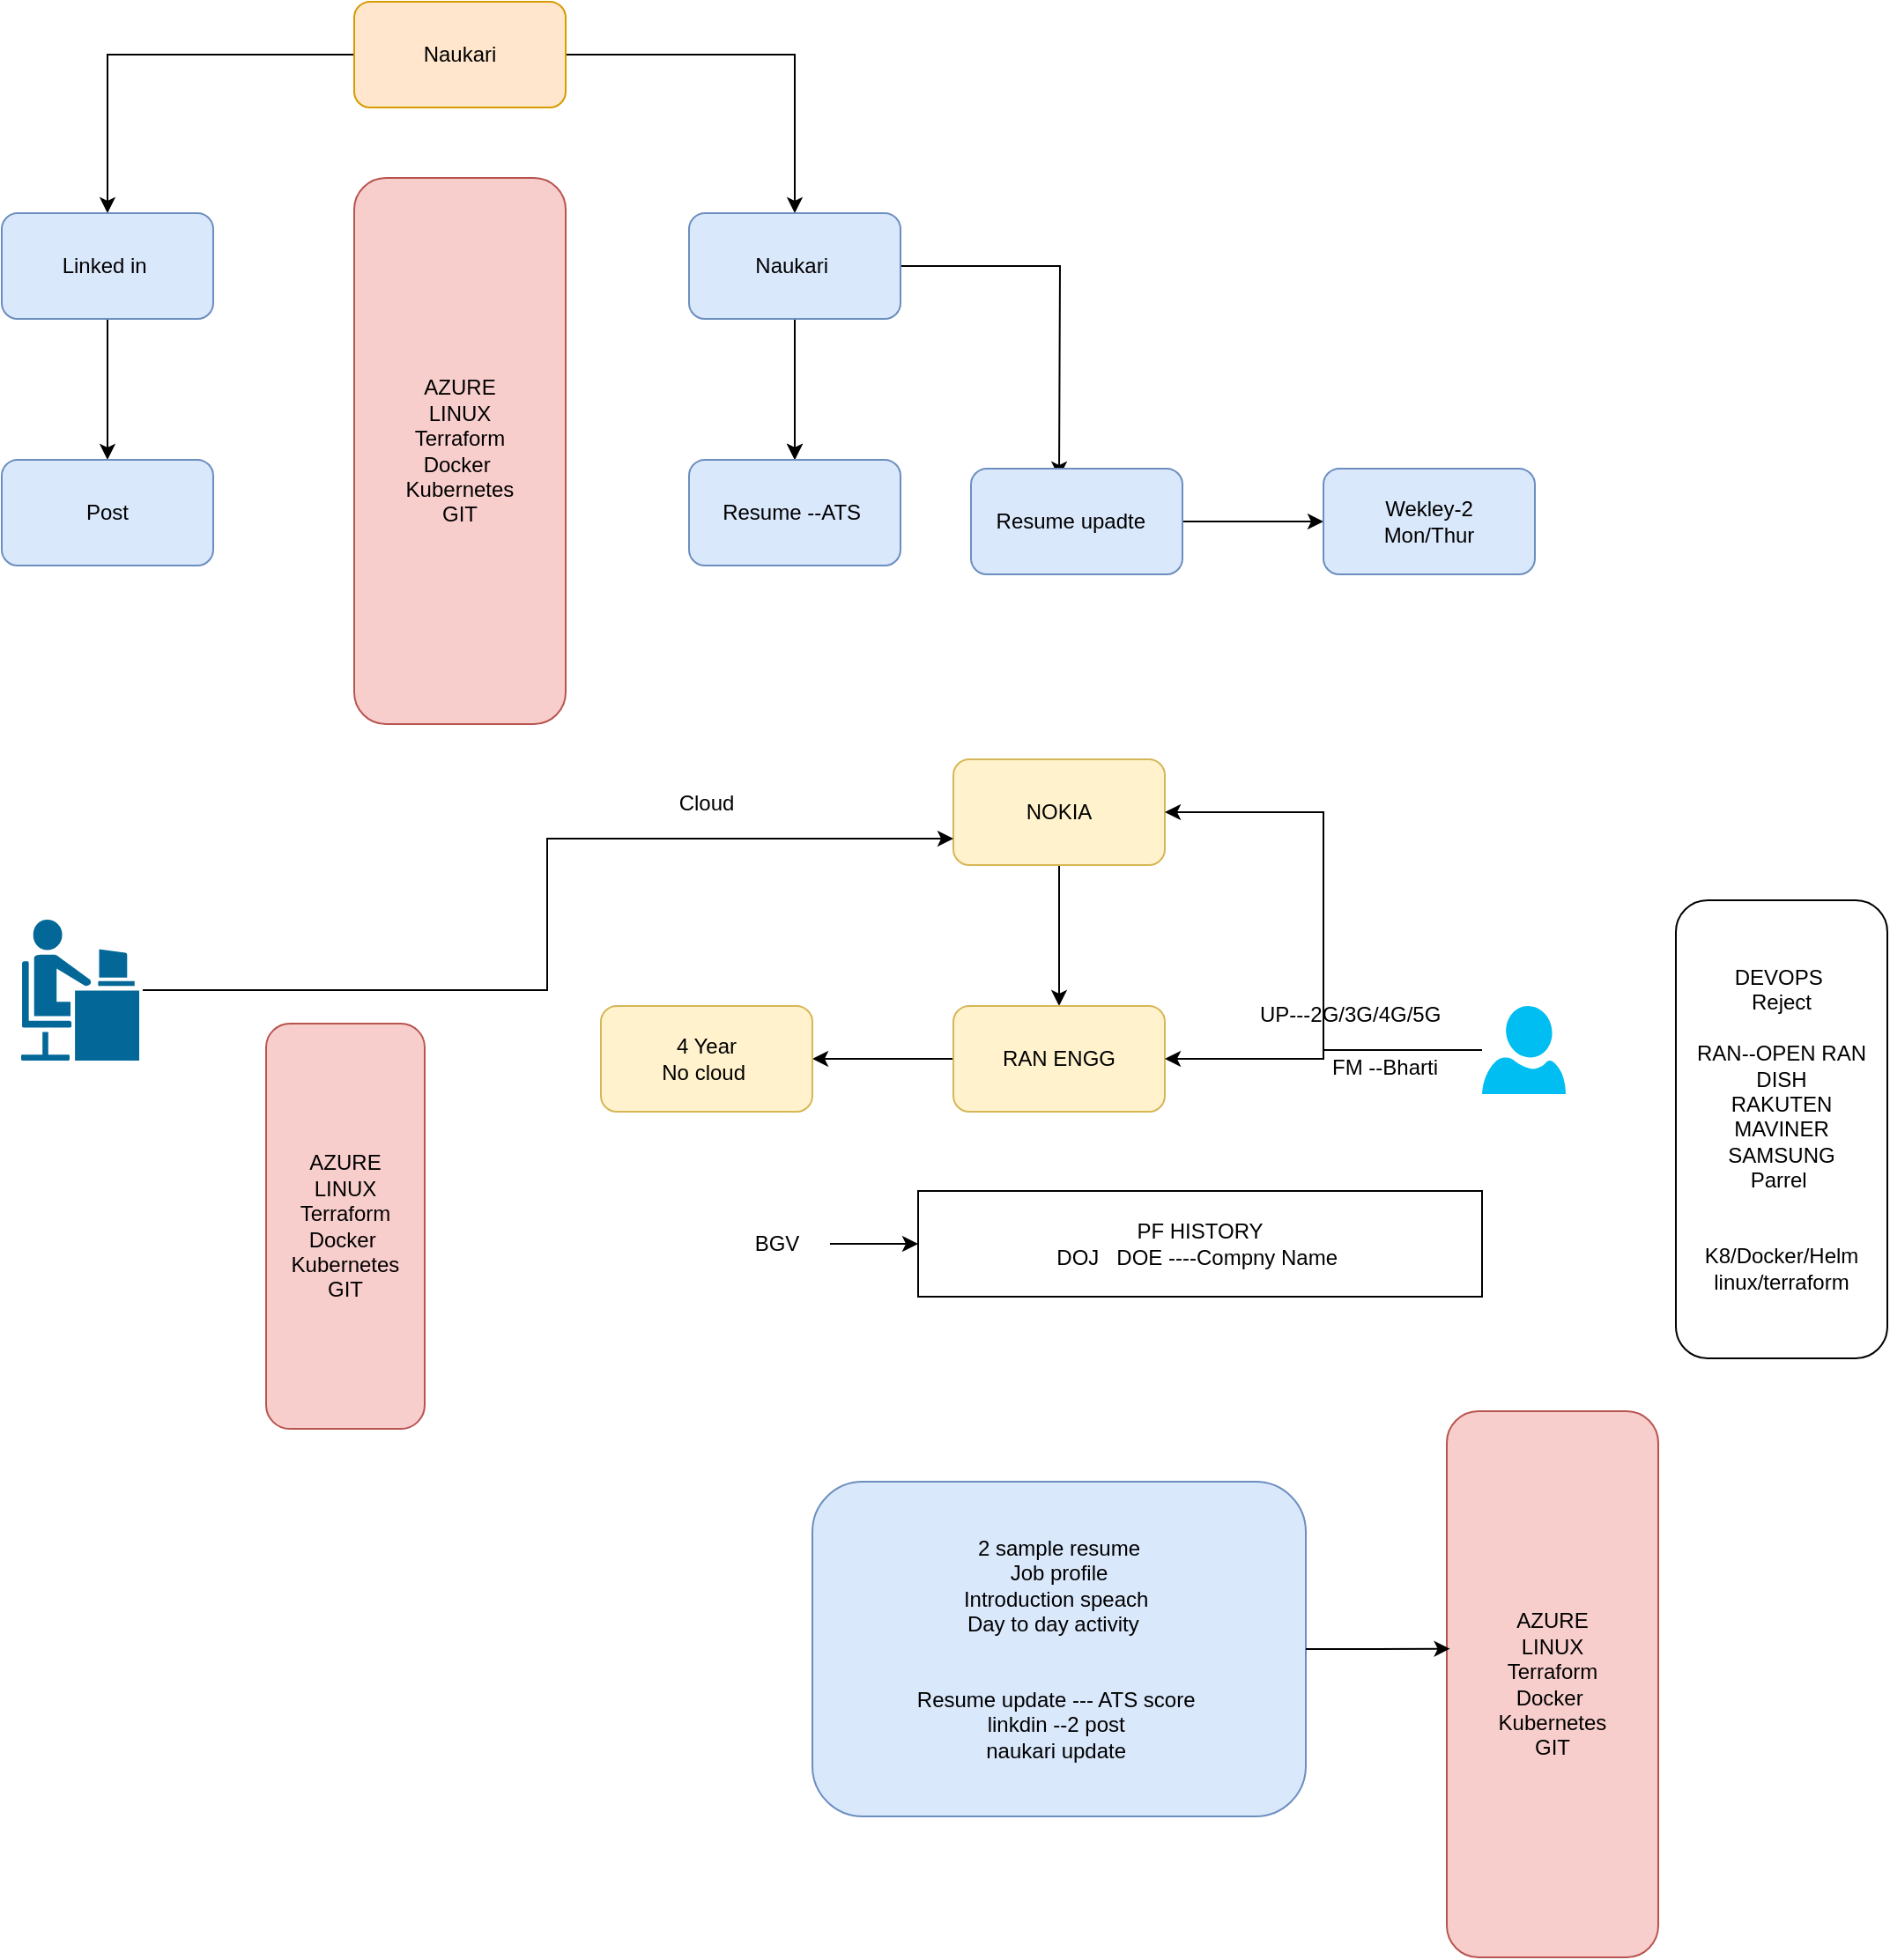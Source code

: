 <mxfile version="27.0.9">
  <diagram name="Page-1" id="Fk9VQKCx6c6nZOqAdDsN">
    <mxGraphModel dx="1181" dy="481" grid="1" gridSize="10" guides="1" tooltips="1" connect="1" arrows="1" fold="1" page="1" pageScale="1" pageWidth="827" pageHeight="1169" math="0" shadow="0">
      <root>
        <mxCell id="0" />
        <mxCell id="1" parent="0" />
        <mxCell id="HCm5GmcoyhivwdEvsCLB-3" value="" style="edgeStyle=orthogonalEdgeStyle;rounded=0;orthogonalLoop=1;jettySize=auto;html=1;" edge="1" parent="1" source="HCm5GmcoyhivwdEvsCLB-1" target="HCm5GmcoyhivwdEvsCLB-2">
          <mxGeometry relative="1" as="geometry" />
        </mxCell>
        <mxCell id="HCm5GmcoyhivwdEvsCLB-5" value="" style="edgeStyle=orthogonalEdgeStyle;rounded=0;orthogonalLoop=1;jettySize=auto;html=1;" edge="1" parent="1" source="HCm5GmcoyhivwdEvsCLB-1" target="HCm5GmcoyhivwdEvsCLB-4">
          <mxGeometry relative="1" as="geometry" />
        </mxCell>
        <mxCell id="HCm5GmcoyhivwdEvsCLB-1" value="Naukari" style="rounded=1;whiteSpace=wrap;html=1;fillColor=#ffe6cc;strokeColor=#d79b00;" vertex="1" parent="1">
          <mxGeometry x="340" y="290" width="120" height="60" as="geometry" />
        </mxCell>
        <mxCell id="HCm5GmcoyhivwdEvsCLB-9" value="" style="edgeStyle=orthogonalEdgeStyle;rounded=0;orthogonalLoop=1;jettySize=auto;html=1;" edge="1" parent="1" source="HCm5GmcoyhivwdEvsCLB-2" target="HCm5GmcoyhivwdEvsCLB-8">
          <mxGeometry relative="1" as="geometry" />
        </mxCell>
        <mxCell id="HCm5GmcoyhivwdEvsCLB-2" value="Linked in&amp;nbsp;" style="whiteSpace=wrap;html=1;rounded=1;fillColor=#dae8fc;strokeColor=#6c8ebf;" vertex="1" parent="1">
          <mxGeometry x="140" y="410" width="120" height="60" as="geometry" />
        </mxCell>
        <mxCell id="HCm5GmcoyhivwdEvsCLB-7" value="" style="edgeStyle=orthogonalEdgeStyle;rounded=0;orthogonalLoop=1;jettySize=auto;html=1;" edge="1" parent="1" source="HCm5GmcoyhivwdEvsCLB-4" target="HCm5GmcoyhivwdEvsCLB-6">
          <mxGeometry relative="1" as="geometry" />
        </mxCell>
        <mxCell id="HCm5GmcoyhivwdEvsCLB-10" value="" style="edgeStyle=orthogonalEdgeStyle;rounded=0;orthogonalLoop=1;jettySize=auto;html=1;" edge="1" parent="1" source="HCm5GmcoyhivwdEvsCLB-4" target="HCm5GmcoyhivwdEvsCLB-6">
          <mxGeometry relative="1" as="geometry" />
        </mxCell>
        <mxCell id="HCm5GmcoyhivwdEvsCLB-11" style="edgeStyle=orthogonalEdgeStyle;rounded=0;orthogonalLoop=1;jettySize=auto;html=1;" edge="1" parent="1" source="HCm5GmcoyhivwdEvsCLB-4">
          <mxGeometry relative="1" as="geometry">
            <mxPoint x="740" y="560" as="targetPoint" />
          </mxGeometry>
        </mxCell>
        <mxCell id="HCm5GmcoyhivwdEvsCLB-4" value="Naukari&amp;nbsp;" style="whiteSpace=wrap;html=1;rounded=1;fillColor=#dae8fc;strokeColor=#6c8ebf;" vertex="1" parent="1">
          <mxGeometry x="530" y="410" width="120" height="60" as="geometry" />
        </mxCell>
        <mxCell id="HCm5GmcoyhivwdEvsCLB-6" value="Resume --ATS&amp;nbsp;" style="whiteSpace=wrap;html=1;fillColor=#dae8fc;strokeColor=#6c8ebf;rounded=1;" vertex="1" parent="1">
          <mxGeometry x="530" y="550" width="120" height="60" as="geometry" />
        </mxCell>
        <mxCell id="HCm5GmcoyhivwdEvsCLB-8" value="Post" style="whiteSpace=wrap;html=1;fillColor=#dae8fc;strokeColor=#6c8ebf;rounded=1;" vertex="1" parent="1">
          <mxGeometry x="140" y="550" width="120" height="60" as="geometry" />
        </mxCell>
        <mxCell id="HCm5GmcoyhivwdEvsCLB-14" value="" style="edgeStyle=orthogonalEdgeStyle;rounded=0;orthogonalLoop=1;jettySize=auto;html=1;" edge="1" parent="1" source="HCm5GmcoyhivwdEvsCLB-12" target="HCm5GmcoyhivwdEvsCLB-13">
          <mxGeometry relative="1" as="geometry" />
        </mxCell>
        <mxCell id="HCm5GmcoyhivwdEvsCLB-12" value="Resume upadte&amp;nbsp;&amp;nbsp;" style="whiteSpace=wrap;html=1;fillColor=#dae8fc;strokeColor=#6c8ebf;rounded=1;" vertex="1" parent="1">
          <mxGeometry x="690" y="555" width="120" height="60" as="geometry" />
        </mxCell>
        <mxCell id="HCm5GmcoyhivwdEvsCLB-13" value="Wekley-2&lt;div&gt;Mon/Thur&lt;/div&gt;" style="whiteSpace=wrap;html=1;fillColor=#dae8fc;strokeColor=#6c8ebf;rounded=1;" vertex="1" parent="1">
          <mxGeometry x="890" y="555" width="120" height="60" as="geometry" />
        </mxCell>
        <mxCell id="HCm5GmcoyhivwdEvsCLB-15" value="AZURE&lt;div&gt;LINUX&lt;/div&gt;&lt;div&gt;Terraform&lt;br&gt;Docker&amp;nbsp;&lt;br&gt;Kubernetes&lt;/div&gt;&lt;div&gt;GIT&lt;/div&gt;" style="rounded=1;whiteSpace=wrap;html=1;fillColor=#f8cecc;strokeColor=#b85450;" vertex="1" parent="1">
          <mxGeometry x="340" y="390" width="120" height="310" as="geometry" />
        </mxCell>
        <mxCell id="HCm5GmcoyhivwdEvsCLB-18" value="" style="edgeStyle=orthogonalEdgeStyle;rounded=0;orthogonalLoop=1;jettySize=auto;html=1;" edge="1" parent="1" source="HCm5GmcoyhivwdEvsCLB-16" target="HCm5GmcoyhivwdEvsCLB-17">
          <mxGeometry relative="1" as="geometry" />
        </mxCell>
        <mxCell id="HCm5GmcoyhivwdEvsCLB-16" value="NOKIA" style="rounded=1;whiteSpace=wrap;html=1;fillColor=#fff2cc;strokeColor=#d6b656;" vertex="1" parent="1">
          <mxGeometry x="680" y="720" width="120" height="60" as="geometry" />
        </mxCell>
        <mxCell id="HCm5GmcoyhivwdEvsCLB-24" value="" style="edgeStyle=orthogonalEdgeStyle;rounded=0;orthogonalLoop=1;jettySize=auto;html=1;" edge="1" parent="1" source="HCm5GmcoyhivwdEvsCLB-17" target="HCm5GmcoyhivwdEvsCLB-23">
          <mxGeometry relative="1" as="geometry" />
        </mxCell>
        <mxCell id="HCm5GmcoyhivwdEvsCLB-17" value="RAN ENGG" style="whiteSpace=wrap;html=1;fillColor=#fff2cc;strokeColor=#d6b656;rounded=1;" vertex="1" parent="1">
          <mxGeometry x="680" y="860" width="120" height="60" as="geometry" />
        </mxCell>
        <mxCell id="HCm5GmcoyhivwdEvsCLB-20" style="edgeStyle=orthogonalEdgeStyle;rounded=0;orthogonalLoop=1;jettySize=auto;html=1;entryX=1;entryY=0.5;entryDx=0;entryDy=0;" edge="1" parent="1" source="HCm5GmcoyhivwdEvsCLB-19" target="HCm5GmcoyhivwdEvsCLB-17">
          <mxGeometry relative="1" as="geometry" />
        </mxCell>
        <mxCell id="HCm5GmcoyhivwdEvsCLB-29" style="edgeStyle=orthogonalEdgeStyle;rounded=0;orthogonalLoop=1;jettySize=auto;html=1;entryX=1;entryY=0.5;entryDx=0;entryDy=0;" edge="1" parent="1" source="HCm5GmcoyhivwdEvsCLB-19" target="HCm5GmcoyhivwdEvsCLB-16">
          <mxGeometry relative="1" as="geometry" />
        </mxCell>
        <mxCell id="HCm5GmcoyhivwdEvsCLB-19" value="" style="verticalLabelPosition=bottom;html=1;verticalAlign=top;align=center;strokeColor=none;fillColor=#00BEF2;shape=mxgraph.azure.user;" vertex="1" parent="1">
          <mxGeometry x="980" y="860" width="47.5" height="50" as="geometry" />
        </mxCell>
        <mxCell id="HCm5GmcoyhivwdEvsCLB-21" value="FM --Bharti" style="text;html=1;align=center;verticalAlign=middle;whiteSpace=wrap;rounded=0;" vertex="1" parent="1">
          <mxGeometry x="880" y="880" width="90" height="30" as="geometry" />
        </mxCell>
        <mxCell id="HCm5GmcoyhivwdEvsCLB-22" value="UP---2G/3G/4G/5G&amp;nbsp;" style="text;html=1;align=center;verticalAlign=middle;whiteSpace=wrap;rounded=0;" vertex="1" parent="1">
          <mxGeometry x="827" y="850" width="160" height="30" as="geometry" />
        </mxCell>
        <mxCell id="HCm5GmcoyhivwdEvsCLB-23" value="4 Year&lt;div&gt;No cloud&amp;nbsp;&lt;/div&gt;" style="whiteSpace=wrap;html=1;fillColor=#fff2cc;strokeColor=#d6b656;rounded=1;" vertex="1" parent="1">
          <mxGeometry x="480" y="860" width="120" height="60" as="geometry" />
        </mxCell>
        <mxCell id="HCm5GmcoyhivwdEvsCLB-25" value="DEVOPS&amp;nbsp;&lt;div&gt;Reject&lt;/div&gt;&lt;div&gt;&lt;br&gt;&lt;/div&gt;&lt;div&gt;RAN--OPEN RAN&lt;/div&gt;&lt;div&gt;DISH&lt;br&gt;RAKUTEN&lt;/div&gt;&lt;div&gt;MAVINER&lt;/div&gt;&lt;div&gt;SAMSUNG&lt;/div&gt;&lt;div&gt;Parrel&amp;nbsp;&lt;/div&gt;&lt;div&gt;&lt;br&gt;&lt;/div&gt;&lt;div&gt;&lt;br&gt;&lt;/div&gt;&lt;div&gt;K8/Docker/Helm&lt;/div&gt;&lt;div&gt;linux/terraform&lt;/div&gt;" style="rounded=1;whiteSpace=wrap;html=1;" vertex="1" parent="1">
          <mxGeometry x="1090" y="800" width="120" height="260" as="geometry" />
        </mxCell>
        <mxCell id="HCm5GmcoyhivwdEvsCLB-27" style="edgeStyle=orthogonalEdgeStyle;rounded=0;orthogonalLoop=1;jettySize=auto;html=1;entryX=0;entryY=0.75;entryDx=0;entryDy=0;" edge="1" parent="1" source="HCm5GmcoyhivwdEvsCLB-26" target="HCm5GmcoyhivwdEvsCLB-16">
          <mxGeometry relative="1" as="geometry" />
        </mxCell>
        <mxCell id="HCm5GmcoyhivwdEvsCLB-26" value="" style="shape=mxgraph.cisco.people.androgenous_person;html=1;pointerEvents=1;dashed=0;fillColor=#036897;strokeColor=#ffffff;strokeWidth=2;verticalLabelPosition=bottom;verticalAlign=top;align=center;outlineConnect=0;" vertex="1" parent="1">
          <mxGeometry x="150" y="810" width="69" height="82" as="geometry" />
        </mxCell>
        <mxCell id="HCm5GmcoyhivwdEvsCLB-28" value="Cloud" style="text;html=1;align=center;verticalAlign=middle;whiteSpace=wrap;rounded=0;" vertex="1" parent="1">
          <mxGeometry x="510" y="730" width="60" height="30" as="geometry" />
        </mxCell>
        <mxCell id="HCm5GmcoyhivwdEvsCLB-30" value="AZURE&lt;div&gt;LINUX&lt;/div&gt;&lt;div&gt;Terraform&lt;br&gt;Docker&amp;nbsp;&lt;br&gt;Kubernetes&lt;/div&gt;&lt;div&gt;GIT&lt;/div&gt;" style="rounded=1;whiteSpace=wrap;html=1;fillColor=#f8cecc;strokeColor=#b85450;" vertex="1" parent="1">
          <mxGeometry x="290" y="870" width="90" height="230" as="geometry" />
        </mxCell>
        <mxCell id="HCm5GmcoyhivwdEvsCLB-33" value="" style="edgeStyle=orthogonalEdgeStyle;rounded=0;orthogonalLoop=1;jettySize=auto;html=1;" edge="1" parent="1" source="HCm5GmcoyhivwdEvsCLB-31" target="HCm5GmcoyhivwdEvsCLB-32">
          <mxGeometry relative="1" as="geometry" />
        </mxCell>
        <mxCell id="HCm5GmcoyhivwdEvsCLB-31" value="BGV" style="text;html=1;align=center;verticalAlign=middle;whiteSpace=wrap;rounded=0;" vertex="1" parent="1">
          <mxGeometry x="550" y="980" width="60" height="30" as="geometry" />
        </mxCell>
        <mxCell id="HCm5GmcoyhivwdEvsCLB-32" value="PF HISTORY&lt;br&gt;DOJ&amp;nbsp; &amp;nbsp;DOE ----Compny Name&amp;nbsp;" style="whiteSpace=wrap;html=1;" vertex="1" parent="1">
          <mxGeometry x="660" y="965" width="320" height="60" as="geometry" />
        </mxCell>
        <mxCell id="HCm5GmcoyhivwdEvsCLB-34" value="2 sample resume&lt;div&gt;Job profile&lt;/div&gt;&lt;div&gt;Introduction speach&amp;nbsp;&lt;/div&gt;&lt;div&gt;Day to day activity&amp;nbsp;&amp;nbsp;&lt;br&gt;&lt;br&gt;&lt;br&gt;Resume update --- ATS score&amp;nbsp;&lt;br&gt;linkdin --2 post&amp;nbsp;&lt;br&gt;naukari update&amp;nbsp;&lt;/div&gt;" style="rounded=1;whiteSpace=wrap;html=1;fillColor=#dae8fc;strokeColor=#6c8ebf;" vertex="1" parent="1">
          <mxGeometry x="600" y="1130" width="280" height="190" as="geometry" />
        </mxCell>
        <mxCell id="HCm5GmcoyhivwdEvsCLB-35" value="AZURE&lt;div&gt;LINUX&lt;/div&gt;&lt;div&gt;Terraform&lt;br&gt;Docker&amp;nbsp;&lt;br&gt;Kubernetes&lt;/div&gt;&lt;div&gt;GIT&lt;/div&gt;" style="rounded=1;whiteSpace=wrap;html=1;fillColor=#f8cecc;strokeColor=#b85450;" vertex="1" parent="1">
          <mxGeometry x="960" y="1090" width="120" height="310" as="geometry" />
        </mxCell>
        <mxCell id="HCm5GmcoyhivwdEvsCLB-36" style="edgeStyle=orthogonalEdgeStyle;rounded=0;orthogonalLoop=1;jettySize=auto;html=1;entryX=0.015;entryY=0.435;entryDx=0;entryDy=0;entryPerimeter=0;" edge="1" parent="1" source="HCm5GmcoyhivwdEvsCLB-34" target="HCm5GmcoyhivwdEvsCLB-35">
          <mxGeometry relative="1" as="geometry" />
        </mxCell>
      </root>
    </mxGraphModel>
  </diagram>
</mxfile>
